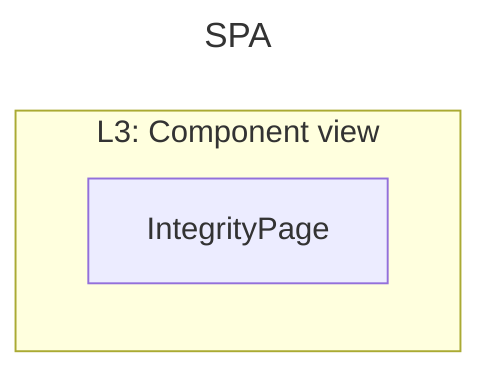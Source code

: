 ---
title: "SPA"
---
graph TB
  subgraph KeaAppSpa["L3: Component view"]
    KeaAppSpa.RoutingService[IntegrityPage]
  end